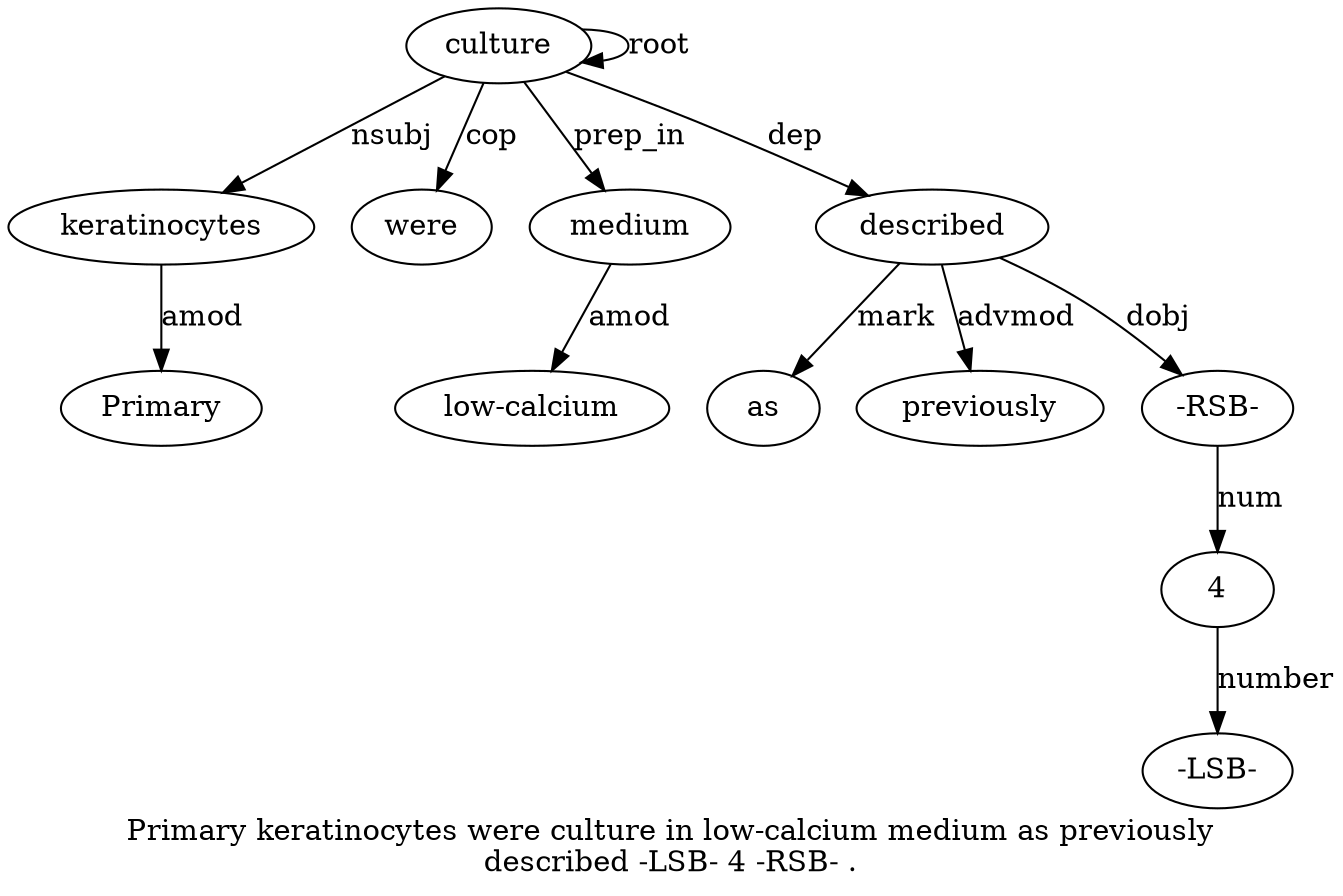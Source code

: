 digraph "Primary keratinocytes were culture in low-calcium medium as previously described -LSB- 4 -RSB- ." {
label="Primary keratinocytes were culture in low-calcium medium as previously
described -LSB- 4 -RSB- .";
keratinocytes2 [style=filled, fillcolor=white, label=keratinocytes];
Primary1 [style=filled, fillcolor=white, label=Primary];
keratinocytes2 -> Primary1  [label=amod];
culture4 [style=filled, fillcolor=white, label=culture];
culture4 -> keratinocytes2  [label=nsubj];
were3 [style=filled, fillcolor=white, label=were];
culture4 -> were3  [label=cop];
culture4 -> culture4  [label=root];
medium7 [style=filled, fillcolor=white, label=medium];
"low-calcium6" [style=filled, fillcolor=white, label="low-calcium"];
medium7 -> "low-calcium6"  [label=amod];
culture4 -> medium7  [label=prep_in];
described10 [style=filled, fillcolor=white, label=described];
as8 [style=filled, fillcolor=white, label=as];
described10 -> as8  [label=mark];
previously9 [style=filled, fillcolor=white, label=previously];
described10 -> previously9  [label=advmod];
culture4 -> described10  [label=dep];
412 [style=filled, fillcolor=white, label=4];
"-LSB-11" [style=filled, fillcolor=white, label="-LSB-"];
412 -> "-LSB-11"  [label=number];
"-RSB-13" [style=filled, fillcolor=white, label="-RSB-"];
"-RSB-13" -> 412  [label=num];
described10 -> "-RSB-13"  [label=dobj];
}
